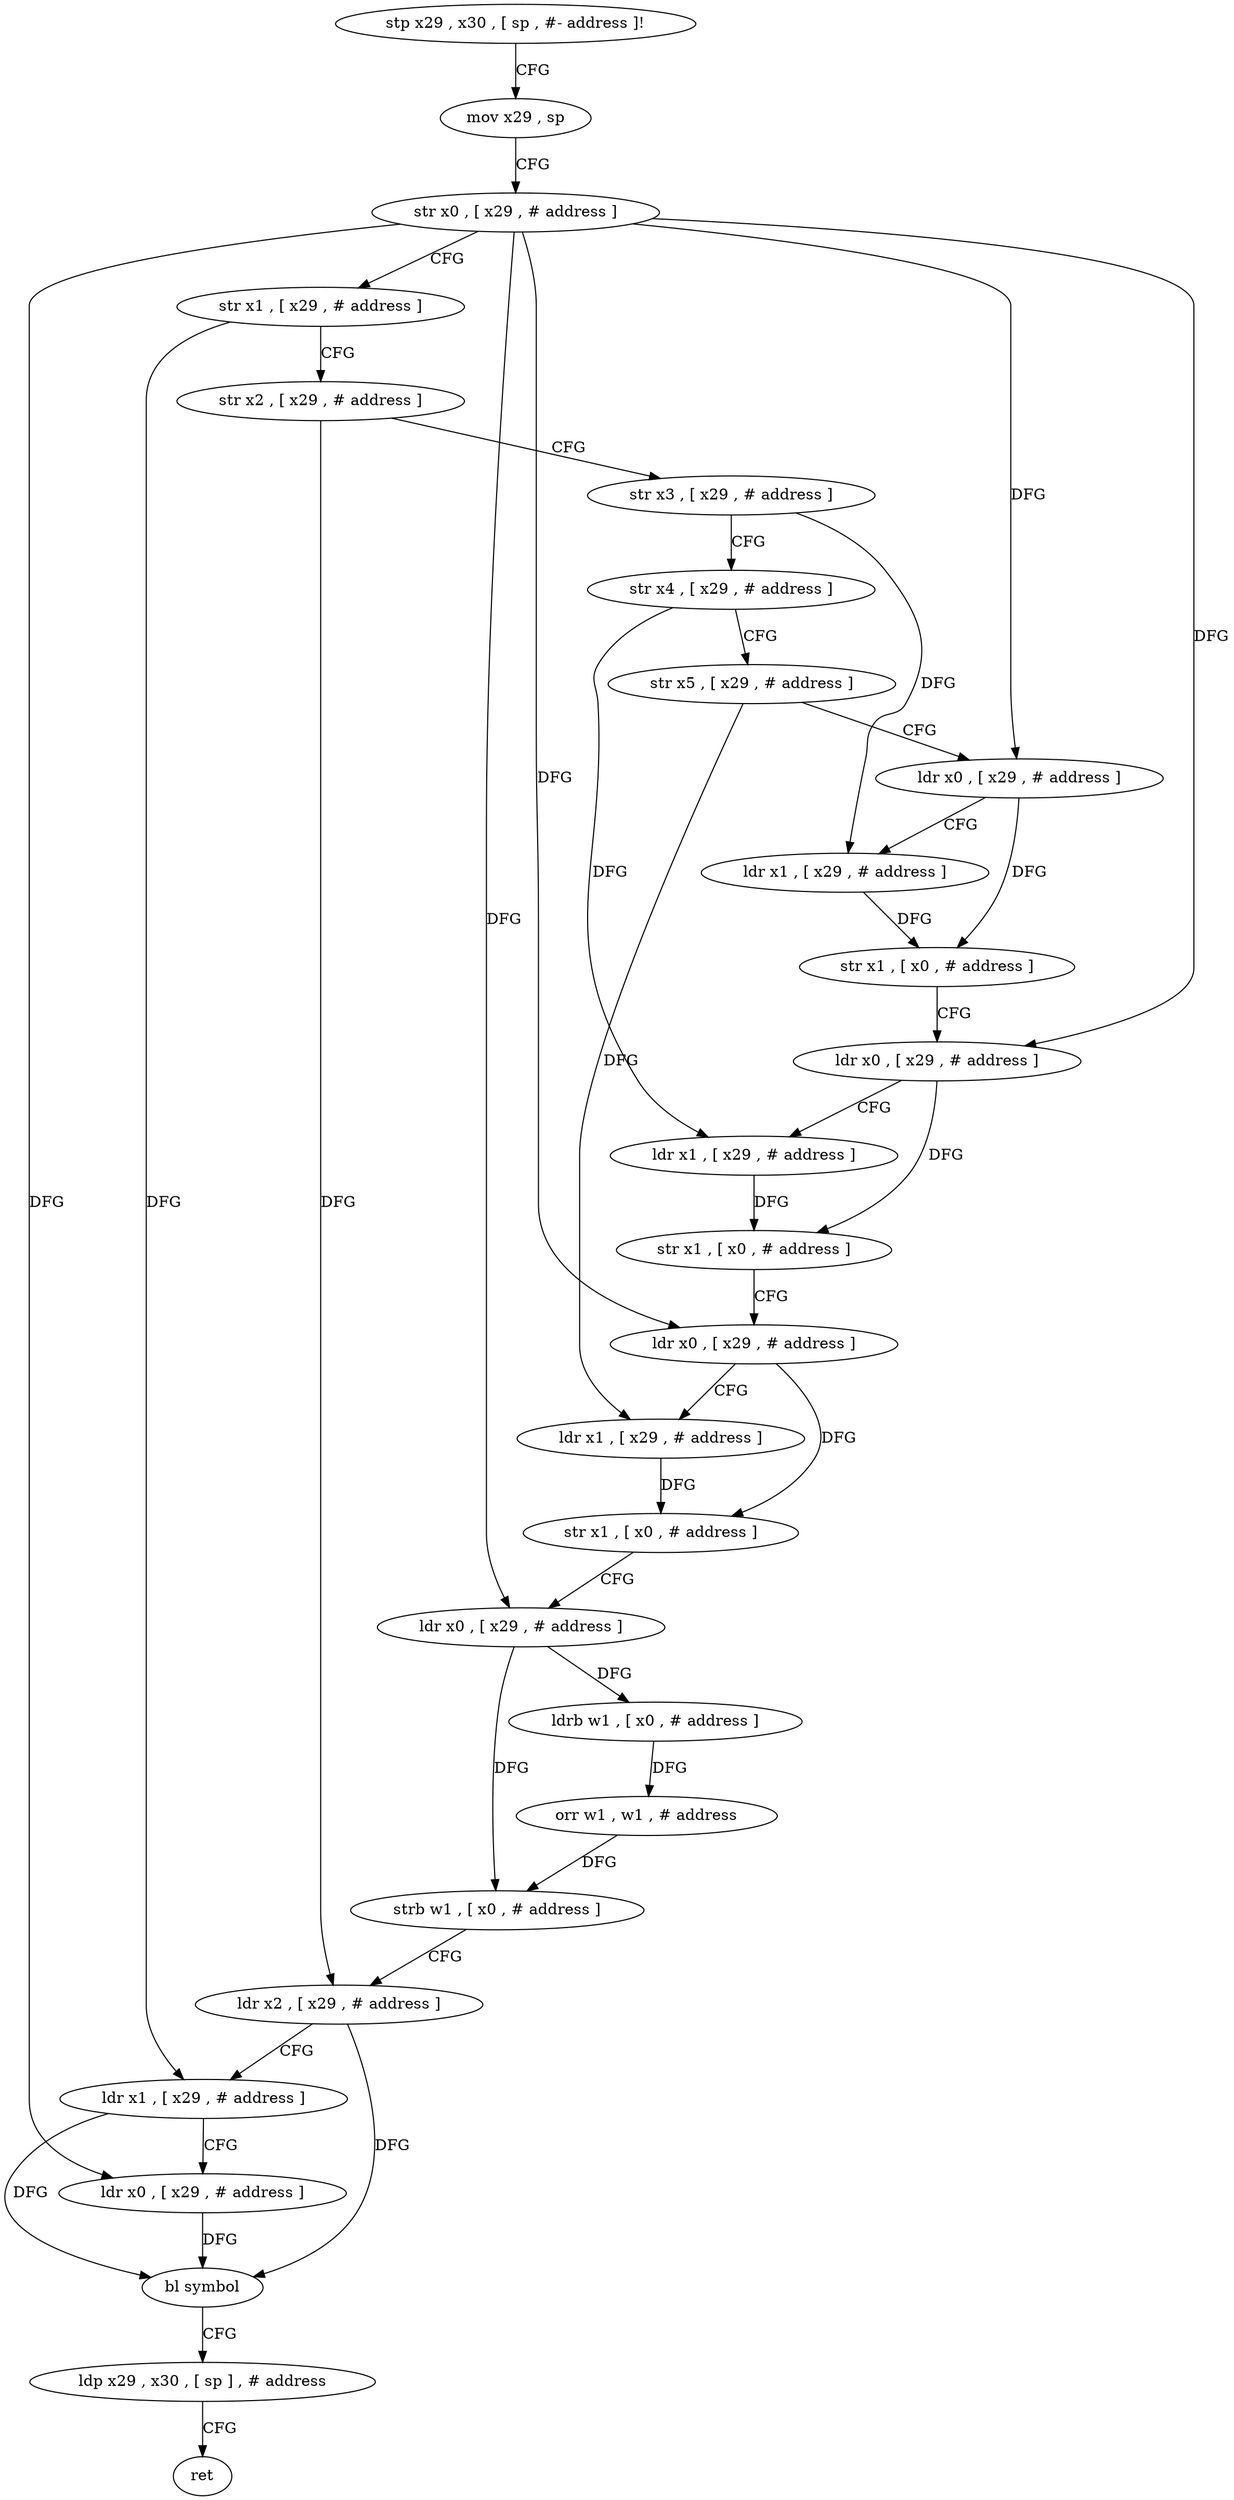 digraph "func" {
"245228" [label = "stp x29 , x30 , [ sp , #- address ]!" ]
"245232" [label = "mov x29 , sp" ]
"245236" [label = "str x0 , [ x29 , # address ]" ]
"245240" [label = "str x1 , [ x29 , # address ]" ]
"245244" [label = "str x2 , [ x29 , # address ]" ]
"245248" [label = "str x3 , [ x29 , # address ]" ]
"245252" [label = "str x4 , [ x29 , # address ]" ]
"245256" [label = "str x5 , [ x29 , # address ]" ]
"245260" [label = "ldr x0 , [ x29 , # address ]" ]
"245264" [label = "ldr x1 , [ x29 , # address ]" ]
"245268" [label = "str x1 , [ x0 , # address ]" ]
"245272" [label = "ldr x0 , [ x29 , # address ]" ]
"245276" [label = "ldr x1 , [ x29 , # address ]" ]
"245280" [label = "str x1 , [ x0 , # address ]" ]
"245284" [label = "ldr x0 , [ x29 , # address ]" ]
"245288" [label = "ldr x1 , [ x29 , # address ]" ]
"245292" [label = "str x1 , [ x0 , # address ]" ]
"245296" [label = "ldr x0 , [ x29 , # address ]" ]
"245300" [label = "ldrb w1 , [ x0 , # address ]" ]
"245304" [label = "orr w1 , w1 , # address" ]
"245308" [label = "strb w1 , [ x0 , # address ]" ]
"245312" [label = "ldr x2 , [ x29 , # address ]" ]
"245316" [label = "ldr x1 , [ x29 , # address ]" ]
"245320" [label = "ldr x0 , [ x29 , # address ]" ]
"245324" [label = "bl symbol" ]
"245328" [label = "ldp x29 , x30 , [ sp ] , # address" ]
"245332" [label = "ret" ]
"245228" -> "245232" [ label = "CFG" ]
"245232" -> "245236" [ label = "CFG" ]
"245236" -> "245240" [ label = "CFG" ]
"245236" -> "245260" [ label = "DFG" ]
"245236" -> "245272" [ label = "DFG" ]
"245236" -> "245284" [ label = "DFG" ]
"245236" -> "245296" [ label = "DFG" ]
"245236" -> "245320" [ label = "DFG" ]
"245240" -> "245244" [ label = "CFG" ]
"245240" -> "245316" [ label = "DFG" ]
"245244" -> "245248" [ label = "CFG" ]
"245244" -> "245312" [ label = "DFG" ]
"245248" -> "245252" [ label = "CFG" ]
"245248" -> "245264" [ label = "DFG" ]
"245252" -> "245256" [ label = "CFG" ]
"245252" -> "245276" [ label = "DFG" ]
"245256" -> "245260" [ label = "CFG" ]
"245256" -> "245288" [ label = "DFG" ]
"245260" -> "245264" [ label = "CFG" ]
"245260" -> "245268" [ label = "DFG" ]
"245264" -> "245268" [ label = "DFG" ]
"245268" -> "245272" [ label = "CFG" ]
"245272" -> "245276" [ label = "CFG" ]
"245272" -> "245280" [ label = "DFG" ]
"245276" -> "245280" [ label = "DFG" ]
"245280" -> "245284" [ label = "CFG" ]
"245284" -> "245288" [ label = "CFG" ]
"245284" -> "245292" [ label = "DFG" ]
"245288" -> "245292" [ label = "DFG" ]
"245292" -> "245296" [ label = "CFG" ]
"245296" -> "245300" [ label = "DFG" ]
"245296" -> "245308" [ label = "DFG" ]
"245300" -> "245304" [ label = "DFG" ]
"245304" -> "245308" [ label = "DFG" ]
"245308" -> "245312" [ label = "CFG" ]
"245312" -> "245316" [ label = "CFG" ]
"245312" -> "245324" [ label = "DFG" ]
"245316" -> "245320" [ label = "CFG" ]
"245316" -> "245324" [ label = "DFG" ]
"245320" -> "245324" [ label = "DFG" ]
"245324" -> "245328" [ label = "CFG" ]
"245328" -> "245332" [ label = "CFG" ]
}
